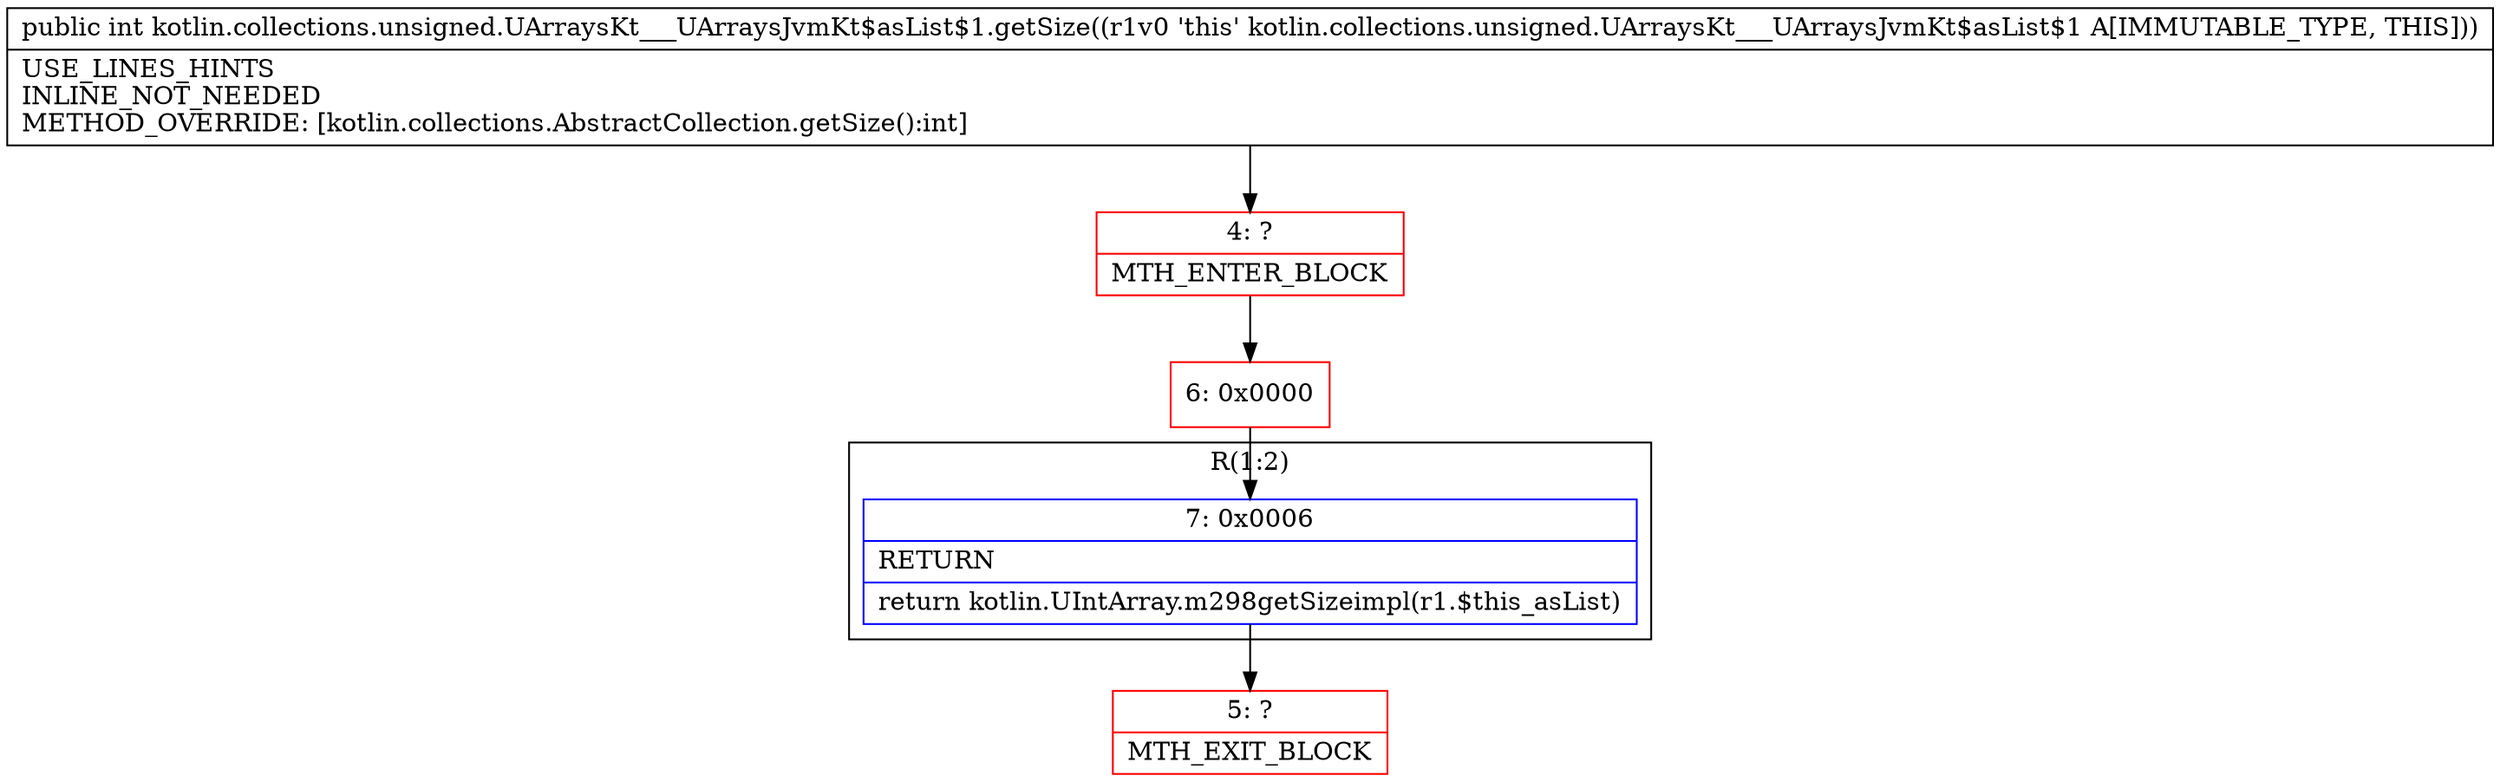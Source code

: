 digraph "CFG forkotlin.collections.unsigned.UArraysKt___UArraysJvmKt$asList$1.getSize()I" {
subgraph cluster_Region_690407610 {
label = "R(1:2)";
node [shape=record,color=blue];
Node_7 [shape=record,label="{7\:\ 0x0006|RETURN\l|return kotlin.UIntArray.m298getSizeimpl(r1.$this_asList)\l}"];
}
Node_4 [shape=record,color=red,label="{4\:\ ?|MTH_ENTER_BLOCK\l}"];
Node_6 [shape=record,color=red,label="{6\:\ 0x0000}"];
Node_5 [shape=record,color=red,label="{5\:\ ?|MTH_EXIT_BLOCK\l}"];
MethodNode[shape=record,label="{public int kotlin.collections.unsigned.UArraysKt___UArraysJvmKt$asList$1.getSize((r1v0 'this' kotlin.collections.unsigned.UArraysKt___UArraysJvmKt$asList$1 A[IMMUTABLE_TYPE, THIS]))  | USE_LINES_HINTS\lINLINE_NOT_NEEDED\lMETHOD_OVERRIDE: [kotlin.collections.AbstractCollection.getSize():int]\l}"];
MethodNode -> Node_4;Node_7 -> Node_5;
Node_4 -> Node_6;
Node_6 -> Node_7;
}

